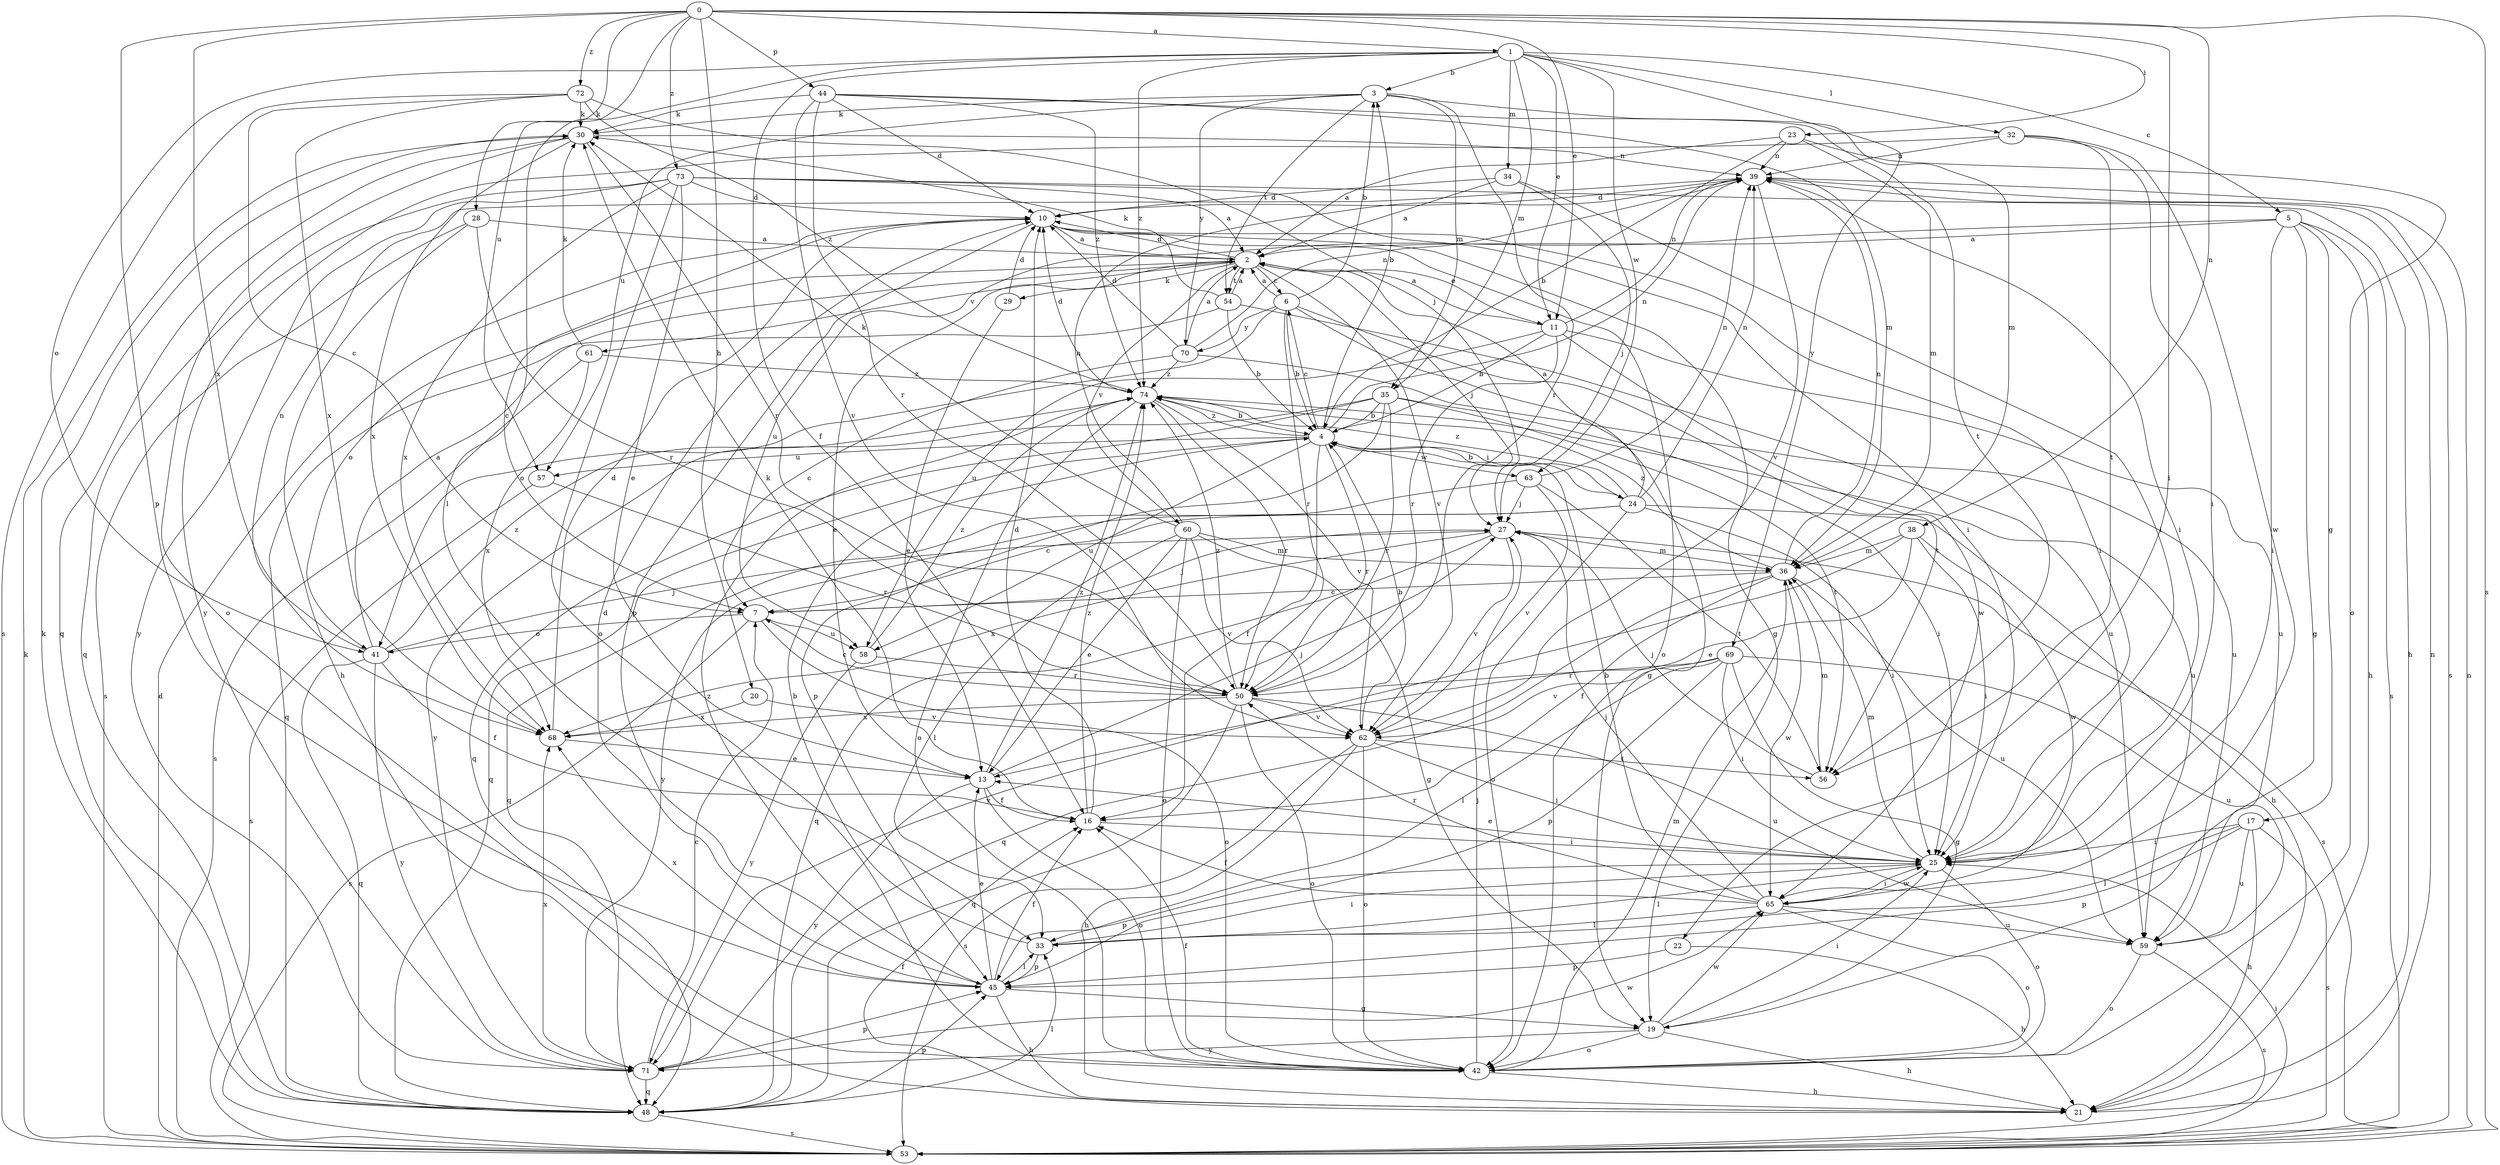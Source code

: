 strict digraph  {
0;
1;
2;
3;
4;
5;
6;
7;
10;
11;
13;
16;
17;
19;
20;
21;
22;
23;
24;
25;
27;
28;
29;
30;
32;
33;
34;
35;
36;
38;
39;
41;
42;
44;
45;
48;
50;
53;
54;
56;
57;
58;
59;
60;
61;
62;
63;
65;
68;
69;
70;
71;
72;
73;
74;
0 -> 1  [label=a];
0 -> 11  [label=e];
0 -> 20  [label=h];
0 -> 22  [label=i];
0 -> 23  [label=i];
0 -> 28  [label=k];
0 -> 38  [label=n];
0 -> 44  [label=p];
0 -> 45  [label=p];
0 -> 53  [label=s];
0 -> 57  [label=u];
0 -> 68  [label=x];
0 -> 72  [label=z];
0 -> 73  [label=z];
1 -> 3  [label=b];
1 -> 5  [label=c];
1 -> 11  [label=e];
1 -> 16  [label=f];
1 -> 32  [label=l];
1 -> 33  [label=l];
1 -> 34  [label=m];
1 -> 35  [label=m];
1 -> 41  [label=o];
1 -> 63  [label=w];
1 -> 69  [label=y];
1 -> 74  [label=z];
2 -> 6  [label=c];
2 -> 10  [label=d];
2 -> 11  [label=e];
2 -> 13  [label=e];
2 -> 27  [label=j];
2 -> 29  [label=k];
2 -> 41  [label=o];
2 -> 54  [label=t];
2 -> 60  [label=v];
2 -> 61  [label=v];
2 -> 62  [label=v];
3 -> 30  [label=k];
3 -> 35  [label=m];
3 -> 36  [label=m];
3 -> 50  [label=r];
3 -> 54  [label=t];
3 -> 57  [label=u];
3 -> 70  [label=y];
4 -> 3  [label=b];
4 -> 6  [label=c];
4 -> 16  [label=f];
4 -> 24  [label=i];
4 -> 39  [label=n];
4 -> 48  [label=q];
4 -> 50  [label=r];
4 -> 57  [label=u];
4 -> 58  [label=u];
4 -> 63  [label=w];
4 -> 74  [label=z];
5 -> 2  [label=a];
5 -> 17  [label=g];
5 -> 19  [label=g];
5 -> 21  [label=h];
5 -> 25  [label=i];
5 -> 53  [label=s];
5 -> 58  [label=u];
6 -> 2  [label=a];
6 -> 3  [label=b];
6 -> 4  [label=b];
6 -> 19  [label=g];
6 -> 41  [label=o];
6 -> 50  [label=r];
6 -> 56  [label=t];
6 -> 70  [label=y];
7 -> 27  [label=j];
7 -> 41  [label=o];
7 -> 42  [label=o];
7 -> 53  [label=s];
7 -> 58  [label=u];
10 -> 2  [label=a];
10 -> 7  [label=c];
10 -> 19  [label=g];
10 -> 25  [label=i];
10 -> 42  [label=o];
10 -> 45  [label=p];
11 -> 2  [label=a];
11 -> 4  [label=b];
11 -> 39  [label=n];
11 -> 50  [label=r];
11 -> 58  [label=u];
11 -> 59  [label=u];
11 -> 65  [label=w];
13 -> 16  [label=f];
13 -> 27  [label=j];
13 -> 42  [label=o];
13 -> 71  [label=y];
13 -> 74  [label=z];
16 -> 10  [label=d];
16 -> 25  [label=i];
16 -> 30  [label=k];
16 -> 74  [label=z];
17 -> 21  [label=h];
17 -> 25  [label=i];
17 -> 33  [label=l];
17 -> 45  [label=p];
17 -> 53  [label=s];
17 -> 59  [label=u];
19 -> 21  [label=h];
19 -> 25  [label=i];
19 -> 42  [label=o];
19 -> 65  [label=w];
19 -> 71  [label=y];
20 -> 62  [label=v];
20 -> 68  [label=x];
21 -> 16  [label=f];
21 -> 39  [label=n];
22 -> 21  [label=h];
22 -> 45  [label=p];
23 -> 2  [label=a];
23 -> 4  [label=b];
23 -> 36  [label=m];
23 -> 39  [label=n];
23 -> 42  [label=o];
24 -> 2  [label=a];
24 -> 4  [label=b];
24 -> 7  [label=c];
24 -> 21  [label=h];
24 -> 25  [label=i];
24 -> 39  [label=n];
24 -> 42  [label=o];
24 -> 71  [label=y];
24 -> 74  [label=z];
25 -> 13  [label=e];
25 -> 33  [label=l];
25 -> 36  [label=m];
25 -> 42  [label=o];
25 -> 45  [label=p];
25 -> 65  [label=w];
27 -> 36  [label=m];
27 -> 48  [label=q];
27 -> 53  [label=s];
27 -> 62  [label=v];
27 -> 68  [label=x];
28 -> 2  [label=a];
28 -> 21  [label=h];
28 -> 50  [label=r];
28 -> 53  [label=s];
29 -> 10  [label=d];
29 -> 13  [label=e];
30 -> 39  [label=n];
30 -> 42  [label=o];
30 -> 48  [label=q];
30 -> 50  [label=r];
30 -> 68  [label=x];
32 -> 25  [label=i];
32 -> 39  [label=n];
32 -> 56  [label=t];
32 -> 65  [label=w];
32 -> 71  [label=y];
33 -> 4  [label=b];
33 -> 25  [label=i];
33 -> 45  [label=p];
34 -> 2  [label=a];
34 -> 10  [label=d];
34 -> 25  [label=i];
34 -> 27  [label=j];
35 -> 4  [label=b];
35 -> 25  [label=i];
35 -> 45  [label=p];
35 -> 48  [label=q];
35 -> 50  [label=r];
35 -> 56  [label=t];
35 -> 71  [label=y];
36 -> 7  [label=c];
36 -> 16  [label=f];
36 -> 39  [label=n];
36 -> 48  [label=q];
36 -> 59  [label=u];
36 -> 65  [label=w];
36 -> 74  [label=z];
38 -> 13  [label=e];
38 -> 25  [label=i];
38 -> 36  [label=m];
38 -> 65  [label=w];
38 -> 71  [label=y];
39 -> 10  [label=d];
39 -> 25  [label=i];
39 -> 53  [label=s];
39 -> 62  [label=v];
41 -> 2  [label=a];
41 -> 16  [label=f];
41 -> 27  [label=j];
41 -> 39  [label=n];
41 -> 48  [label=q];
41 -> 71  [label=y];
41 -> 74  [label=z];
42 -> 16  [label=f];
42 -> 21  [label=h];
42 -> 27  [label=j];
42 -> 36  [label=m];
44 -> 10  [label=d];
44 -> 30  [label=k];
44 -> 36  [label=m];
44 -> 50  [label=r];
44 -> 56  [label=t];
44 -> 62  [label=v];
44 -> 74  [label=z];
45 -> 10  [label=d];
45 -> 13  [label=e];
45 -> 16  [label=f];
45 -> 19  [label=g];
45 -> 21  [label=h];
45 -> 33  [label=l];
45 -> 68  [label=x];
45 -> 74  [label=z];
48 -> 30  [label=k];
48 -> 33  [label=l];
48 -> 45  [label=p];
48 -> 53  [label=s];
50 -> 7  [label=c];
50 -> 42  [label=o];
50 -> 48  [label=q];
50 -> 59  [label=u];
50 -> 62  [label=v];
50 -> 68  [label=x];
50 -> 74  [label=z];
53 -> 10  [label=d];
53 -> 25  [label=i];
53 -> 30  [label=k];
53 -> 39  [label=n];
54 -> 2  [label=a];
54 -> 4  [label=b];
54 -> 30  [label=k];
54 -> 48  [label=q];
54 -> 59  [label=u];
56 -> 27  [label=j];
56 -> 36  [label=m];
57 -> 50  [label=r];
57 -> 53  [label=s];
58 -> 50  [label=r];
58 -> 71  [label=y];
58 -> 74  [label=z];
59 -> 42  [label=o];
59 -> 53  [label=s];
60 -> 13  [label=e];
60 -> 19  [label=g];
60 -> 30  [label=k];
60 -> 33  [label=l];
60 -> 36  [label=m];
60 -> 39  [label=n];
60 -> 42  [label=o];
60 -> 62  [label=v];
61 -> 30  [label=k];
61 -> 53  [label=s];
61 -> 68  [label=x];
61 -> 74  [label=z];
62 -> 4  [label=b];
62 -> 21  [label=h];
62 -> 25  [label=i];
62 -> 42  [label=o];
62 -> 53  [label=s];
62 -> 56  [label=t];
63 -> 27  [label=j];
63 -> 39  [label=n];
63 -> 48  [label=q];
63 -> 56  [label=t];
63 -> 62  [label=v];
65 -> 4  [label=b];
65 -> 16  [label=f];
65 -> 25  [label=i];
65 -> 27  [label=j];
65 -> 33  [label=l];
65 -> 42  [label=o];
65 -> 50  [label=r];
65 -> 59  [label=u];
68 -> 10  [label=d];
68 -> 13  [label=e];
69 -> 19  [label=g];
69 -> 25  [label=i];
69 -> 33  [label=l];
69 -> 45  [label=p];
69 -> 50  [label=r];
69 -> 59  [label=u];
69 -> 62  [label=v];
70 -> 2  [label=a];
70 -> 7  [label=c];
70 -> 10  [label=d];
70 -> 39  [label=n];
70 -> 59  [label=u];
70 -> 74  [label=z];
71 -> 7  [label=c];
71 -> 45  [label=p];
71 -> 48  [label=q];
71 -> 65  [label=w];
71 -> 68  [label=x];
72 -> 7  [label=c];
72 -> 27  [label=j];
72 -> 30  [label=k];
72 -> 53  [label=s];
72 -> 68  [label=x];
72 -> 74  [label=z];
73 -> 2  [label=a];
73 -> 10  [label=d];
73 -> 13  [label=e];
73 -> 21  [label=h];
73 -> 25  [label=i];
73 -> 42  [label=o];
73 -> 48  [label=q];
73 -> 68  [label=x];
73 -> 71  [label=y];
74 -> 4  [label=b];
74 -> 10  [label=d];
74 -> 42  [label=o];
74 -> 50  [label=r];
74 -> 59  [label=u];
74 -> 62  [label=v];
}
